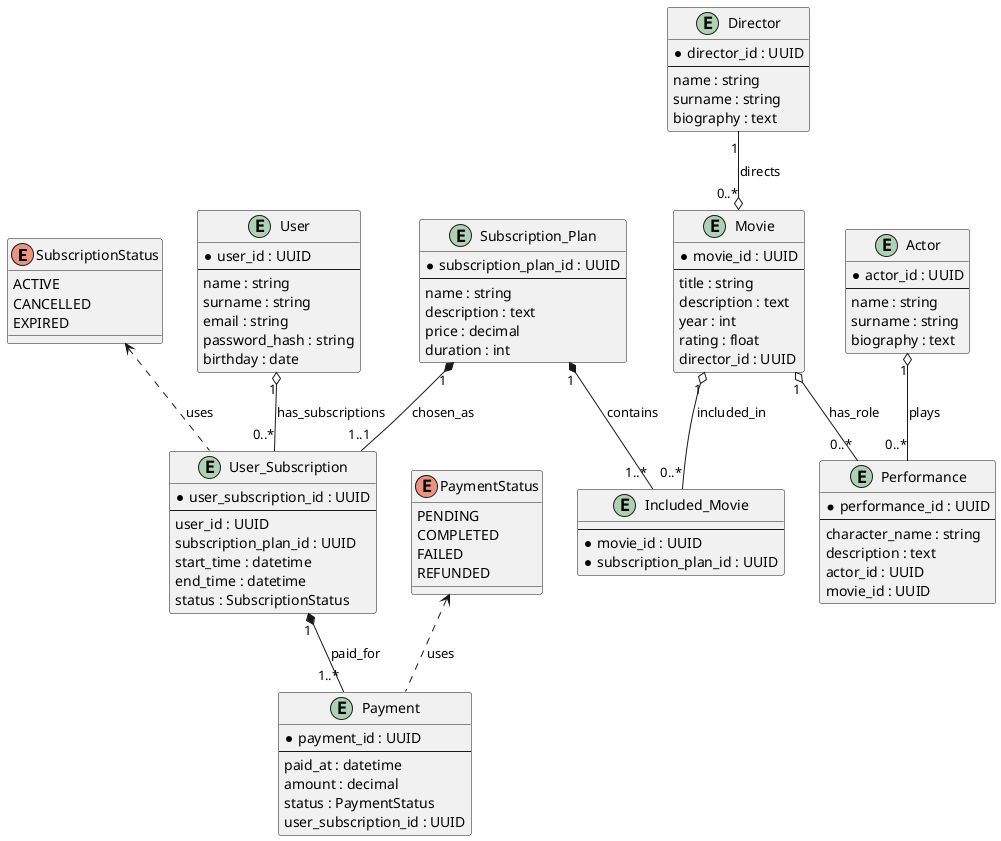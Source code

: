 @startuml
enum SubscriptionStatus {
  ACTIVE
  CANCELLED
  EXPIRED
}

enum PaymentStatus {
  PENDING
  COMPLETED
  FAILED
  REFUNDED
}

entity Actor {
  *actor_id : UUID
  --
  name : string
  surname : string
  biography : text
}

entity Director {
  *director_id : UUID
  --
  name : string
  surname : string
  biography : text
}

entity Movie {
  *movie_id : UUID
  --
  title : string
  description : text
  year : int
  rating : float
  director_id : UUID 
}

entity Performance {
  *performance_id : UUID
  --
  character_name : string
  description : text
  actor_id : UUID 
  movie_id : UUID 
}

entity Subscription_Plan {
  *subscription_plan_id : UUID
  --
  name : string
  description : text
  price : decimal
  duration : int  
}

entity Included_Movie {
  --
  *movie_id : UUID 
  *subscription_plan_id : UUID 
}

entity User {
  *user_id : UUID
  --
  name : string
  surname : string
  email : string
  password_hash : string
  birthday : date
}

entity User_Subscription {
  *user_subscription_id : UUID
  --
  user_id : UUID 
  subscription_plan_id : UUID 
  start_time : datetime
  end_time : datetime
  status : SubscriptionStatus
}

entity Payment {
  *payment_id : UUID
  --
  paid_at : datetime
  amount : decimal
  status : PaymentStatus
  user_subscription_id : UUID 
}

' Performance / casting
Actor     "1" o-- "0..*" Performance : plays
Movie     "1" o-- "0..*" Performance : has_role
Director  "1" --o "0..*" Movie       : directs

' Plan and included movies
Movie     "1" o-- "0..*" Included_Movie : included_in
Subscription_Plan      "1" *-- "1..*" Included_Movie : contains

' User subscriptions
User      "1" o-- "0..*" User_Subscription : has_subscriptions
Subscription_Plan      "1" *-- "1..1" User_Subscription : chosen_as

' Payments
User_Subscription "1" *-- "1..*" Payment : paid_for

' enums usage
SubscriptionStatus <.. User_Subscription : uses
PaymentStatus      <.. Payment : uses
@enduml